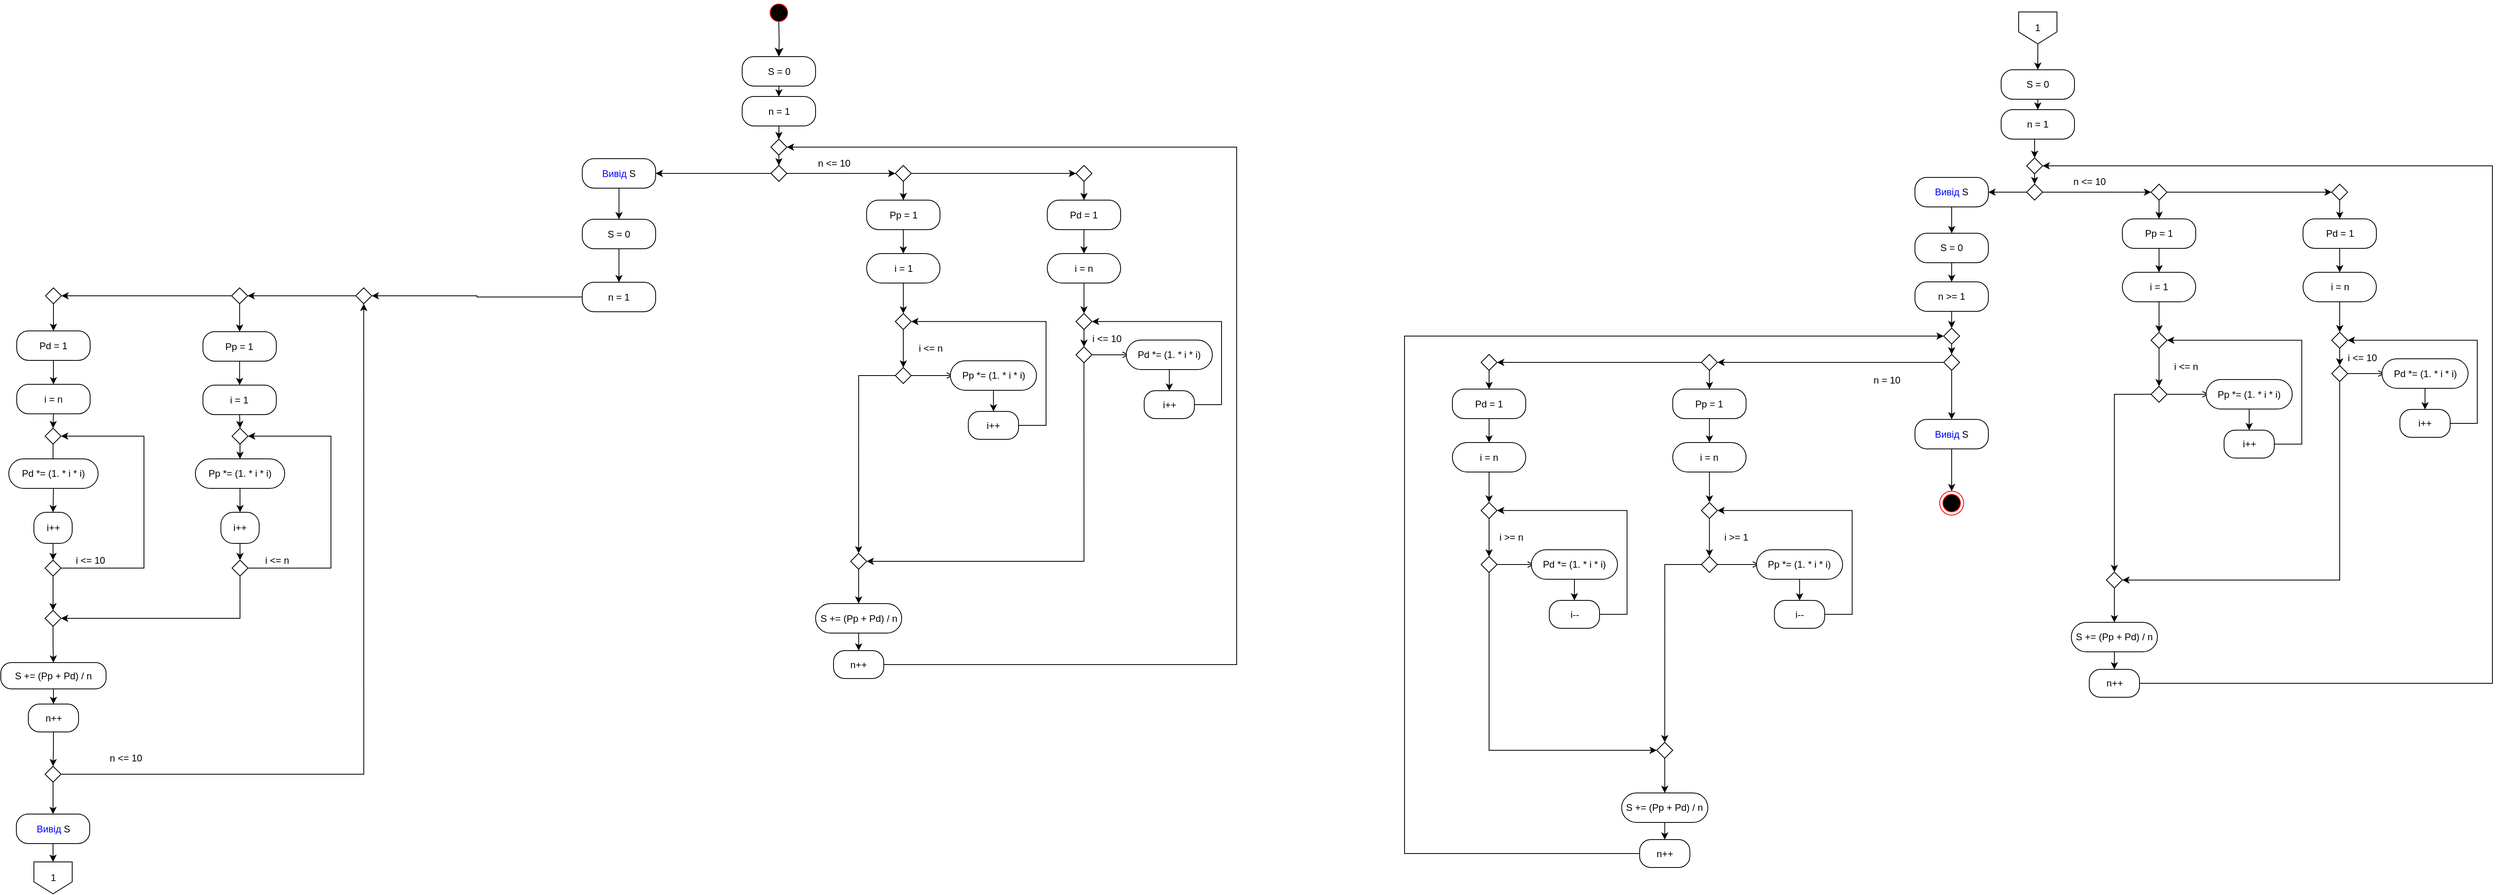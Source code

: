 <mxfile version="13.9.9" type="device"><diagram id="QT_13ToufZSbn_MJFg_A" name="Page-1"><mxGraphModel dx="4295" dy="1518" grid="1" gridSize="10" guides="1" tooltips="1" connect="1" arrows="1" fold="1" page="1" pageScale="1" pageWidth="850" pageHeight="1100" math="0" shadow="0"><root><mxCell id="0"/><mxCell id="1" parent="0"/><mxCell id="bdtcqWt8gKLNNntdb_sO-2" value="" style="edgeStyle=orthogonalEdgeStyle;html=1;verticalAlign=bottom;endArrow=classic;endSize=8;strokeColor=#000000;rounded=0;exitX=0.496;exitY=0.867;exitDx=0;exitDy=0;exitPerimeter=0;entryX=0.5;entryY=0;entryDx=0;entryDy=0;endFill=1;" parent="1" target="bdtcqWt8gKLNNntdb_sO-4" edge="1"><mxGeometry relative="1" as="geometry"><mxPoint x="-704.44" y="70" as="targetPoint"/><mxPoint x="-704.56" y="26.01" as="sourcePoint"/></mxGeometry></mxCell><mxCell id="bdtcqWt8gKLNNntdb_sO-3" style="edgeStyle=orthogonalEdgeStyle;rounded=0;orthogonalLoop=1;jettySize=auto;html=1;entryX=0.5;entryY=0;entryDx=0;entryDy=0;strokeColor=#000000;endArrow=classic;endFill=1;" parent="1" source="bdtcqWt8gKLNNntdb_sO-4" target="bdtcqWt8gKLNNntdb_sO-6" edge="1"><mxGeometry relative="1" as="geometry"/></mxCell><mxCell id="bdtcqWt8gKLNNntdb_sO-4" value="S = 0" style="rounded=1;whiteSpace=wrap;html=1;arcSize=40;strokeColor=#000000;" parent="1" vertex="1"><mxGeometry x="-750.44" y="70" width="92" height="37" as="geometry"/></mxCell><mxCell id="bdtcqWt8gKLNNntdb_sO-5" style="edgeStyle=orthogonalEdgeStyle;rounded=0;orthogonalLoop=1;jettySize=auto;html=1;entryX=0.5;entryY=0;entryDx=0;entryDy=0;endArrow=classic;endFill=1;strokeColor=#000000;" parent="1" source="bdtcqWt8gKLNNntdb_sO-6" target="bdtcqWt8gKLNNntdb_sO-8" edge="1"><mxGeometry relative="1" as="geometry"/></mxCell><mxCell id="bdtcqWt8gKLNNntdb_sO-6" value="n = 1" style="rounded=1;whiteSpace=wrap;html=1;arcSize=40;strokeColor=#000000;" parent="1" vertex="1"><mxGeometry x="-750.44" y="120" width="92" height="37" as="geometry"/></mxCell><mxCell id="bdtcqWt8gKLNNntdb_sO-7" style="edgeStyle=orthogonalEdgeStyle;rounded=0;orthogonalLoop=1;jettySize=auto;html=1;entryX=0.5;entryY=0;entryDx=0;entryDy=0;endArrow=classic;endFill=1;strokeColor=#000000;" parent="1" source="bdtcqWt8gKLNNntdb_sO-8" target="bdtcqWt8gKLNNntdb_sO-11" edge="1"><mxGeometry relative="1" as="geometry"/></mxCell><mxCell id="bdtcqWt8gKLNNntdb_sO-8" value="" style="rhombus;whiteSpace=wrap;html=1;strokeColor=#000000;" parent="1" vertex="1"><mxGeometry x="-714.44" y="173.5" width="20" height="20" as="geometry"/></mxCell><mxCell id="bdtcqWt8gKLNNntdb_sO-9" style="edgeStyle=orthogonalEdgeStyle;rounded=0;orthogonalLoop=1;jettySize=auto;html=1;endArrow=classic;endFill=1;strokeColor=#000000;entryX=0;entryY=0.5;entryDx=0;entryDy=0;" parent="1" source="bdtcqWt8gKLNNntdb_sO-11" target="GRBCvy3Zc7R3gGhYmT0m-9" edge="1"><mxGeometry relative="1" as="geometry"><mxPoint x="-526.44" y="216.5" as="targetPoint"/></mxGeometry></mxCell><mxCell id="bdtcqWt8gKLNNntdb_sO-10" style="edgeStyle=orthogonalEdgeStyle;rounded=0;orthogonalLoop=1;jettySize=auto;html=1;endArrow=classic;endFill=1;strokeColor=#000000;entryX=1;entryY=0.5;entryDx=0;entryDy=0;" parent="1" source="bdtcqWt8gKLNNntdb_sO-11" target="bdtcqWt8gKLNNntdb_sO-32" edge="1"><mxGeometry relative="1" as="geometry"><mxPoint x="-704.44" y="270" as="targetPoint"/></mxGeometry></mxCell><mxCell id="bdtcqWt8gKLNNntdb_sO-11" value="" style="rhombus;whiteSpace=wrap;html=1;strokeColor=#000000;" parent="1" vertex="1"><mxGeometry x="-714.44" y="206.5" width="20" height="20" as="geometry"/></mxCell><mxCell id="bdtcqWt8gKLNNntdb_sO-158" value="" style="edgeStyle=orthogonalEdgeStyle;rounded=0;orthogonalLoop=1;jettySize=auto;html=1;" parent="1" source="bdtcqWt8gKLNNntdb_sO-15" target="bdtcqWt8gKLNNntdb_sO-24" edge="1"><mxGeometry relative="1" as="geometry"/></mxCell><mxCell id="bdtcqWt8gKLNNntdb_sO-15" value="i = 1" style="rounded=1;whiteSpace=wrap;html=1;arcSize=50;strokeColor=#000000;" parent="1" vertex="1"><mxGeometry x="-594.44" y="317" width="92" height="37" as="geometry"/></mxCell><mxCell id="bdtcqWt8gKLNNntdb_sO-17" style="edgeStyle=orthogonalEdgeStyle;rounded=0;orthogonalLoop=1;jettySize=auto;html=1;entryX=0.032;entryY=0.5;entryDx=0;entryDy=0;endArrow=open;endFill=0;strokeColor=#000000;entryPerimeter=0;" parent="1" source="bdtcqWt8gKLNNntdb_sO-19" target="bdtcqWt8gKLNNntdb_sO-21" edge="1"><mxGeometry relative="1" as="geometry"><mxPoint x="-498.94" y="444" as="targetPoint"/></mxGeometry></mxCell><mxCell id="GRBCvy3Zc7R3gGhYmT0m-68" style="edgeStyle=orthogonalEdgeStyle;rounded=0;orthogonalLoop=1;jettySize=auto;html=1;exitX=0;exitY=0.5;exitDx=0;exitDy=0;entryX=0.5;entryY=0;entryDx=0;entryDy=0;" edge="1" parent="1" source="bdtcqWt8gKLNNntdb_sO-19" target="GRBCvy3Zc7R3gGhYmT0m-50"><mxGeometry relative="1" as="geometry"/></mxCell><mxCell id="bdtcqWt8gKLNNntdb_sO-19" value="" style="rhombus;whiteSpace=wrap;html=1;strokeColor=#000000;" parent="1" vertex="1"><mxGeometry x="-558.44" y="460" width="20" height="20" as="geometry"/></mxCell><mxCell id="GRBCvy3Zc7R3gGhYmT0m-20" value="" style="edgeStyle=orthogonalEdgeStyle;rounded=0;orthogonalLoop=1;jettySize=auto;html=1;" edge="1" parent="1" source="bdtcqWt8gKLNNntdb_sO-21" target="bdtcqWt8gKLNNntdb_sO-26"><mxGeometry relative="1" as="geometry"/></mxCell><mxCell id="bdtcqWt8gKLNNntdb_sO-21" value="Pp *= (1. * i * i)" style="rounded=1;whiteSpace=wrap;html=1;arcSize=50;strokeColor=#000000;" parent="1" vertex="1"><mxGeometry x="-489.44" y="451.5" width="108" height="37" as="geometry"/></mxCell><mxCell id="bdtcqWt8gKLNNntdb_sO-23" style="edgeStyle=orthogonalEdgeStyle;rounded=0;orthogonalLoop=1;jettySize=auto;html=1;entryX=0.5;entryY=0;entryDx=0;entryDy=0;endArrow=classic;endFill=1;strokeColor=#000000;" parent="1" source="bdtcqWt8gKLNNntdb_sO-24" target="bdtcqWt8gKLNNntdb_sO-19" edge="1"><mxGeometry relative="1" as="geometry"/></mxCell><mxCell id="bdtcqWt8gKLNNntdb_sO-24" value="" style="rhombus;whiteSpace=wrap;html=1;strokeColor=#000000;" parent="1" vertex="1"><mxGeometry x="-558.44" y="392.25" width="20" height="20" as="geometry"/></mxCell><mxCell id="GRBCvy3Zc7R3gGhYmT0m-17" style="edgeStyle=orthogonalEdgeStyle;rounded=0;orthogonalLoop=1;jettySize=auto;html=1;exitX=1;exitY=0.5;exitDx=0;exitDy=0;entryX=1;entryY=0.5;entryDx=0;entryDy=0;" edge="1" parent="1" source="bdtcqWt8gKLNNntdb_sO-26" target="bdtcqWt8gKLNNntdb_sO-24"><mxGeometry relative="1" as="geometry"><Array as="points"><mxPoint x="-369.44" y="533"/><mxPoint x="-369.44" y="402"/></Array></mxGeometry></mxCell><mxCell id="bdtcqWt8gKLNNntdb_sO-26" value="i++" style="rounded=1;whiteSpace=wrap;html=1;arcSize=40;strokeColor=#000000;" parent="1" vertex="1"><mxGeometry x="-466.94" y="515" width="63" height="35" as="geometry"/></mxCell><mxCell id="bdtcqWt8gKLNNntdb_sO-174" style="edgeStyle=orthogonalEdgeStyle;rounded=0;orthogonalLoop=1;jettySize=auto;html=1;entryX=0.5;entryY=0;entryDx=0;entryDy=0;" parent="1" source="bdtcqWt8gKLNNntdb_sO-32" target="bdtcqWt8gKLNNntdb_sO-168" edge="1"><mxGeometry relative="1" as="geometry"/></mxCell><mxCell id="bdtcqWt8gKLNNntdb_sO-32" value="&lt;font color=&quot;#0000ff&quot;&gt;Вивід&lt;/font&gt;&amp;nbsp;S" style="rounded=1;whiteSpace=wrap;html=1;arcSize=40;strokeColor=#000000;" parent="1" vertex="1"><mxGeometry x="-950.94" y="198" width="92" height="37" as="geometry"/></mxCell><mxCell id="GRBCvy3Zc7R3gGhYmT0m-78" value="" style="edgeStyle=orthogonalEdgeStyle;rounded=0;orthogonalLoop=1;jettySize=auto;html=1;exitX=0;exitY=0.5;exitDx=0;exitDy=0;" edge="1" parent="1" source="bdtcqWt8gKLNNntdb_sO-38" target="GRBCvy3Zc7R3gGhYmT0m-70"><mxGeometry relative="1" as="geometry"><mxPoint x="-1265" y="370" as="sourcePoint"/></mxGeometry></mxCell><mxCell id="bdtcqWt8gKLNNntdb_sO-38" value="" style="rhombus;whiteSpace=wrap;html=1;strokeColor=#000000;" parent="1" vertex="1"><mxGeometry x="-1234.94" y="360" width="20" height="20" as="geometry"/></mxCell><mxCell id="bdtcqWt8gKLNNntdb_sO-39" style="edgeStyle=orthogonalEdgeStyle;rounded=0;orthogonalLoop=1;jettySize=auto;html=1;entryX=0.5;entryY=0;entryDx=0;entryDy=0;endArrow=classic;endFill=1;strokeColor=#000000;" parent="1" source="bdtcqWt8gKLNNntdb_sO-40" target="bdtcqWt8gKLNNntdb_sO-42" edge="1"><mxGeometry relative="1" as="geometry"/></mxCell><mxCell id="bdtcqWt8gKLNNntdb_sO-40" value="Pp = 1" style="rounded=1;whiteSpace=wrap;html=1;arcSize=40;strokeColor=#000000;" parent="1" vertex="1"><mxGeometry x="-1426.56" y="415" width="92" height="37" as="geometry"/></mxCell><mxCell id="GRBCvy3Zc7R3gGhYmT0m-74" style="edgeStyle=orthogonalEdgeStyle;rounded=0;orthogonalLoop=1;jettySize=auto;html=1;exitX=0.5;exitY=1;exitDx=0;exitDy=0;entryX=0.5;entryY=0;entryDx=0;entryDy=0;" edge="1" parent="1" source="bdtcqWt8gKLNNntdb_sO-42" target="bdtcqWt8gKLNNntdb_sO-44"><mxGeometry relative="1" as="geometry"/></mxCell><mxCell id="bdtcqWt8gKLNNntdb_sO-42" value="i = 1" style="rounded=1;whiteSpace=wrap;html=1;arcSize=40;strokeColor=#000000;" parent="1" vertex="1"><mxGeometry x="-1426.56" y="482" width="92" height="37" as="geometry"/></mxCell><mxCell id="bdtcqWt8gKLNNntdb_sO-43" style="edgeStyle=orthogonalEdgeStyle;rounded=0;orthogonalLoop=1;jettySize=auto;html=1;entryX=0.5;entryY=0;entryDx=0;entryDy=0;endArrow=classic;endFill=1;strokeColor=#000000;" parent="1" source="bdtcqWt8gKLNNntdb_sO-44" target="bdtcqWt8gKLNNntdb_sO-46" edge="1"><mxGeometry relative="1" as="geometry"/></mxCell><mxCell id="bdtcqWt8gKLNNntdb_sO-44" value="" style="rhombus;whiteSpace=wrap;html=1;strokeColor=#000000;" parent="1" vertex="1"><mxGeometry x="-1390.06" y="536" width="20" height="20" as="geometry"/></mxCell><mxCell id="bdtcqWt8gKLNNntdb_sO-45" style="edgeStyle=orthogonalEdgeStyle;rounded=0;orthogonalLoop=1;jettySize=auto;html=1;entryX=0.5;entryY=0;entryDx=0;entryDy=0;endArrow=classic;endFill=1;strokeColor=#000000;" parent="1" source="bdtcqWt8gKLNNntdb_sO-46" target="bdtcqWt8gKLNNntdb_sO-48" edge="1"><mxGeometry relative="1" as="geometry"/></mxCell><mxCell id="bdtcqWt8gKLNNntdb_sO-46" value="Pp *= (1. * i * i)" style="rounded=1;whiteSpace=wrap;html=1;arcSize=50;strokeColor=#000000;" parent="1" vertex="1"><mxGeometry x="-1436.06" y="574.5" width="112" height="37" as="geometry"/></mxCell><mxCell id="bdtcqWt8gKLNNntdb_sO-47" style="edgeStyle=orthogonalEdgeStyle;rounded=0;orthogonalLoop=1;jettySize=auto;html=1;entryX=0.5;entryY=0;entryDx=0;entryDy=0;endArrow=classic;endFill=1;strokeColor=#000000;" parent="1" source="bdtcqWt8gKLNNntdb_sO-48" target="bdtcqWt8gKLNNntdb_sO-51" edge="1"><mxGeometry relative="1" as="geometry"/></mxCell><mxCell id="bdtcqWt8gKLNNntdb_sO-48" value="i++" style="rounded=1;whiteSpace=wrap;html=1;arcSize=40;strokeColor=#000000;" parent="1" vertex="1"><mxGeometry x="-1404.06" y="641.5" width="48" height="39" as="geometry"/></mxCell><mxCell id="bdtcqWt8gKLNNntdb_sO-49" style="edgeStyle=orthogonalEdgeStyle;rounded=0;orthogonalLoop=1;jettySize=auto;html=1;entryX=1;entryY=0.5;entryDx=0;entryDy=0;endArrow=classic;endFill=1;strokeColor=#000000;" parent="1" source="bdtcqWt8gKLNNntdb_sO-51" target="bdtcqWt8gKLNNntdb_sO-44" edge="1"><mxGeometry relative="1" as="geometry"><Array as="points"><mxPoint x="-1266.06" y="711.5"/><mxPoint x="-1266.06" y="545.5"/></Array></mxGeometry></mxCell><mxCell id="GRBCvy3Zc7R3gGhYmT0m-97" style="edgeStyle=orthogonalEdgeStyle;rounded=0;orthogonalLoop=1;jettySize=auto;html=1;exitX=0.5;exitY=1;exitDx=0;exitDy=0;entryX=1;entryY=0.5;entryDx=0;entryDy=0;" edge="1" parent="1" source="bdtcqWt8gKLNNntdb_sO-51" target="GRBCvy3Zc7R3gGhYmT0m-88"><mxGeometry relative="1" as="geometry"/></mxCell><mxCell id="bdtcqWt8gKLNNntdb_sO-51" value="" style="rhombus;whiteSpace=wrap;html=1;strokeColor=#000000;" parent="1" vertex="1"><mxGeometry x="-1390.06" y="701.5" width="20" height="20" as="geometry"/></mxCell><mxCell id="bdtcqWt8gKLNNntdb_sO-52" value="i &lt;= n" style="text;html=1;align=center;verticalAlign=middle;resizable=0;points=[];autosize=1;strokeColor=none;fillColor=none;" parent="1" vertex="1"><mxGeometry x="-1359.06" y="691.5" width="50" height="20" as="geometry"/></mxCell><mxCell id="GRBCvy3Zc7R3gGhYmT0m-94" style="edgeStyle=orthogonalEdgeStyle;rounded=0;orthogonalLoop=1;jettySize=auto;html=1;exitX=0.5;exitY=1;exitDx=0;exitDy=0;entryX=0.5;entryY=0;entryDx=0;entryDy=0;" edge="1" parent="1" source="bdtcqWt8gKLNNntdb_sO-54" target="bdtcqWt8gKLNNntdb_sO-56"><mxGeometry relative="1" as="geometry"/></mxCell><mxCell id="bdtcqWt8gKLNNntdb_sO-54" value="S += (Pp + Pd) / n" style="rounded=1;whiteSpace=wrap;html=1;arcSize=40;strokeColor=#000000;" parent="1" vertex="1"><mxGeometry x="-1680" y="830" width="132" height="33" as="geometry"/></mxCell><mxCell id="GRBCvy3Zc7R3gGhYmT0m-93" style="edgeStyle=orthogonalEdgeStyle;rounded=0;orthogonalLoop=1;jettySize=auto;html=1;exitX=1;exitY=0.5;exitDx=0;exitDy=0;entryX=0.5;entryY=1;entryDx=0;entryDy=0;" edge="1" parent="1" source="bdtcqWt8gKLNNntdb_sO-59" target="bdtcqWt8gKLNNntdb_sO-38"><mxGeometry relative="1" as="geometry"><Array as="points"><mxPoint x="-1225" y="970"/></Array></mxGeometry></mxCell><mxCell id="GRBCvy3Zc7R3gGhYmT0m-102" style="edgeStyle=orthogonalEdgeStyle;rounded=0;orthogonalLoop=1;jettySize=auto;html=1;exitX=0.5;exitY=1;exitDx=0;exitDy=0;entryX=0.5;entryY=0;entryDx=0;entryDy=0;" edge="1" parent="1" source="bdtcqWt8gKLNNntdb_sO-56" target="bdtcqWt8gKLNNntdb_sO-59"><mxGeometry relative="1" as="geometry"/></mxCell><mxCell id="bdtcqWt8gKLNNntdb_sO-56" value="n++" style="rounded=1;whiteSpace=wrap;html=1;arcSize=40;strokeColor=#000000;" parent="1" vertex="1"><mxGeometry x="-1645.5" y="882" width="63" height="35" as="geometry"/></mxCell><mxCell id="bdtcqWt8gKLNNntdb_sO-58" style="edgeStyle=orthogonalEdgeStyle;rounded=0;orthogonalLoop=1;jettySize=auto;html=1;entryX=0.5;entryY=0;entryDx=0;entryDy=0;endArrow=classic;endFill=1;strokeColor=#000000;" parent="1" source="bdtcqWt8gKLNNntdb_sO-59" target="bdtcqWt8gKLNNntdb_sO-62" edge="1"><mxGeometry relative="1" as="geometry"/></mxCell><mxCell id="bdtcqWt8gKLNNntdb_sO-59" value="" style="rhombus;whiteSpace=wrap;html=1;strokeColor=#000000;" parent="1" vertex="1"><mxGeometry x="-1624.5" y="960" width="20" height="20" as="geometry"/></mxCell><mxCell id="bdtcqWt8gKLNNntdb_sO-61" style="edgeStyle=orthogonalEdgeStyle;rounded=0;orthogonalLoop=1;jettySize=auto;html=1;entryX=0.5;entryY=0;entryDx=0;entryDy=0;endArrow=classic;endFill=1;strokeColor=#000000;" parent="1" source="bdtcqWt8gKLNNntdb_sO-62" target="bdtcqWt8gKLNNntdb_sO-63" edge="1"><mxGeometry relative="1" as="geometry"/></mxCell><mxCell id="bdtcqWt8gKLNNntdb_sO-62" value="&lt;font color=&quot;#0000ff&quot;&gt;Вивід&lt;/font&gt;&amp;nbsp;S" style="rounded=1;whiteSpace=wrap;html=1;arcSize=40;strokeColor=#000000;" parent="1" vertex="1"><mxGeometry x="-1660.5" y="1020" width="92" height="37" as="geometry"/></mxCell><mxCell id="bdtcqWt8gKLNNntdb_sO-63" value="1" style="shape=offPageConnector;whiteSpace=wrap;html=1;strokeColor=#000000;" parent="1" vertex="1"><mxGeometry x="-1638.5" y="1080" width="48" height="40" as="geometry"/></mxCell><mxCell id="GRBCvy3Zc7R3gGhYmT0m-151" style="edgeStyle=orthogonalEdgeStyle;rounded=0;orthogonalLoop=1;jettySize=auto;html=1;exitX=0.5;exitY=1;exitDx=0;exitDy=0;entryX=0.5;entryY=0;entryDx=0;entryDy=0;" edge="1" parent="1" source="bdtcqWt8gKLNNntdb_sO-66" target="GRBCvy3Zc7R3gGhYmT0m-148"><mxGeometry relative="1" as="geometry"/></mxCell><mxCell id="bdtcqWt8gKLNNntdb_sO-66" value="1" style="shape=offPageConnector;whiteSpace=wrap;html=1;strokeColor=#000000;" parent="1" vertex="1"><mxGeometry x="850" y="14" width="48" height="40" as="geometry"/></mxCell><mxCell id="bdtcqWt8gKLNNntdb_sO-167" style="edgeStyle=orthogonalEdgeStyle;rounded=0;orthogonalLoop=1;jettySize=auto;html=1;entryX=0.5;entryY=0;entryDx=0;entryDy=0;strokeColor=#000000;endArrow=classic;endFill=1;" parent="1" source="bdtcqWt8gKLNNntdb_sO-168" target="bdtcqWt8gKLNNntdb_sO-169" edge="1"><mxGeometry relative="1" as="geometry"/></mxCell><mxCell id="bdtcqWt8gKLNNntdb_sO-168" value="S = 0" style="rounded=1;whiteSpace=wrap;html=1;arcSize=40;strokeColor=#000000;" parent="1" vertex="1"><mxGeometry x="-950.94" y="274" width="92" height="37" as="geometry"/></mxCell><mxCell id="GRBCvy3Zc7R3gGhYmT0m-99" style="edgeStyle=orthogonalEdgeStyle;rounded=0;orthogonalLoop=1;jettySize=auto;html=1;exitX=0;exitY=0.5;exitDx=0;exitDy=0;entryX=1;entryY=0.5;entryDx=0;entryDy=0;" edge="1" parent="1" source="bdtcqWt8gKLNNntdb_sO-169" target="bdtcqWt8gKLNNntdb_sO-38"><mxGeometry relative="1" as="geometry"/></mxCell><mxCell id="bdtcqWt8gKLNNntdb_sO-169" value="n = 1" style="rounded=1;whiteSpace=wrap;html=1;arcSize=40;strokeColor=#000000;" parent="1" vertex="1"><mxGeometry x="-950.94" y="353" width="92" height="37" as="geometry"/></mxCell><mxCell id="bdtcqWt8gKLNNntdb_sO-175" style="edgeStyle=orthogonalEdgeStyle;rounded=0;orthogonalLoop=1;jettySize=auto;html=1;entryX=0.5;entryY=0;entryDx=0;entryDy=0;endArrow=classic;endFill=1;strokeColor=#000000;" parent="1" source="bdtcqWt8gKLNNntdb_sO-176" target="bdtcqWt8gKLNNntdb_sO-183" edge="1"><mxGeometry relative="1" as="geometry"><mxPoint x="-1614.5" y="574.5" as="targetPoint"/></mxGeometry></mxCell><mxCell id="bdtcqWt8gKLNNntdb_sO-176" value="" style="rhombus;whiteSpace=wrap;html=1;strokeColor=#000000;" parent="1" vertex="1"><mxGeometry x="-1624.5" y="536" width="20" height="20" as="geometry"/></mxCell><mxCell id="bdtcqWt8gKLNNntdb_sO-177" style="edgeStyle=orthogonalEdgeStyle;rounded=0;orthogonalLoop=1;jettySize=auto;html=1;entryX=0.5;entryY=0;entryDx=0;entryDy=0;endArrow=classic;endFill=1;strokeColor=#000000;exitX=0.5;exitY=1;exitDx=0;exitDy=0;" parent="1" source="bdtcqWt8gKLNNntdb_sO-183" target="bdtcqWt8gKLNNntdb_sO-179" edge="1"><mxGeometry relative="1" as="geometry"><mxPoint x="-1614.5" y="611.5" as="sourcePoint"/></mxGeometry></mxCell><mxCell id="bdtcqWt8gKLNNntdb_sO-178" style="edgeStyle=orthogonalEdgeStyle;rounded=0;orthogonalLoop=1;jettySize=auto;html=1;entryX=0.5;entryY=0;entryDx=0;entryDy=0;endArrow=classic;endFill=1;strokeColor=#000000;" parent="1" source="bdtcqWt8gKLNNntdb_sO-179" target="bdtcqWt8gKLNNntdb_sO-181" edge="1"><mxGeometry relative="1" as="geometry"/></mxCell><mxCell id="bdtcqWt8gKLNNntdb_sO-179" value="i++" style="rounded=1;whiteSpace=wrap;html=1;arcSize=40;strokeColor=#000000;" parent="1" vertex="1"><mxGeometry x="-1638.5" y="641.5" width="48" height="39" as="geometry"/></mxCell><mxCell id="bdtcqWt8gKLNNntdb_sO-180" style="edgeStyle=orthogonalEdgeStyle;rounded=0;orthogonalLoop=1;jettySize=auto;html=1;entryX=1;entryY=0.5;entryDx=0;entryDy=0;endArrow=classic;endFill=1;strokeColor=#000000;" parent="1" source="bdtcqWt8gKLNNntdb_sO-181" target="bdtcqWt8gKLNNntdb_sO-176" edge="1"><mxGeometry relative="1" as="geometry"><Array as="points"><mxPoint x="-1500.5" y="711.5"/><mxPoint x="-1500.5" y="545.5"/></Array></mxGeometry></mxCell><mxCell id="GRBCvy3Zc7R3gGhYmT0m-96" style="edgeStyle=orthogonalEdgeStyle;rounded=0;orthogonalLoop=1;jettySize=auto;html=1;exitX=0.5;exitY=1;exitDx=0;exitDy=0;entryX=0.5;entryY=0;entryDx=0;entryDy=0;" edge="1" parent="1" source="bdtcqWt8gKLNNntdb_sO-181" target="GRBCvy3Zc7R3gGhYmT0m-88"><mxGeometry relative="1" as="geometry"/></mxCell><mxCell id="bdtcqWt8gKLNNntdb_sO-181" value="" style="rhombus;whiteSpace=wrap;html=1;strokeColor=#000000;" parent="1" vertex="1"><mxGeometry x="-1624.5" y="701.5" width="20" height="20" as="geometry"/></mxCell><mxCell id="bdtcqWt8gKLNNntdb_sO-182" value="i &lt;= 10" style="text;html=1;align=center;verticalAlign=middle;resizable=0;points=[];autosize=1;strokeColor=none;fillColor=none;" parent="1" vertex="1"><mxGeometry x="-1593.5" y="691.5" width="50" height="20" as="geometry"/></mxCell><mxCell id="bdtcqWt8gKLNNntdb_sO-183" value="Pd *= (1. * i * i)" style="rounded=1;whiteSpace=wrap;html=1;arcSize=50;strokeColor=#000000;" parent="1" vertex="1"><mxGeometry x="-1670" y="574.5" width="112" height="37" as="geometry"/></mxCell><mxCell id="bdtcqWt8gKLNNntdb_sO-188" style="edgeStyle=orthogonalEdgeStyle;rounded=0;orthogonalLoop=1;jettySize=auto;html=1;exitX=0.5;exitY=1;exitDx=0;exitDy=0;entryX=0.5;entryY=0;entryDx=0;entryDy=0;" parent="1" source="bdtcqWt8gKLNNntdb_sO-192" target="bdtcqWt8gKLNNntdb_sO-176" edge="1"><mxGeometry relative="1" as="geometry"><mxPoint x="-1614.5" y="564" as="sourcePoint"/></mxGeometry></mxCell><mxCell id="bdtcqWt8gKLNNntdb_sO-190" style="edgeStyle=orthogonalEdgeStyle;rounded=0;orthogonalLoop=1;jettySize=auto;html=1;entryX=0.5;entryY=0;entryDx=0;entryDy=0;endArrow=classic;endFill=1;strokeColor=#000000;" parent="1" source="bdtcqWt8gKLNNntdb_sO-191" target="bdtcqWt8gKLNNntdb_sO-192" edge="1"><mxGeometry relative="1" as="geometry"/></mxCell><mxCell id="bdtcqWt8gKLNNntdb_sO-191" value="Pd = 1" style="rounded=1;whiteSpace=wrap;html=1;arcSize=40;strokeColor=#000000;" parent="1" vertex="1"><mxGeometry x="-1660" y="414" width="92" height="37" as="geometry"/></mxCell><mxCell id="bdtcqWt8gKLNNntdb_sO-192" value="i = n" style="rounded=1;whiteSpace=wrap;html=1;arcSize=40;strokeColor=#000000;" parent="1" vertex="1"><mxGeometry x="-1660" y="481" width="92" height="37" as="geometry"/></mxCell><mxCell id="GRBCvy3Zc7R3gGhYmT0m-6" value="i &amp;lt;= n" style="text;html=1;strokeColor=none;fillColor=none;align=center;verticalAlign=middle;whiteSpace=wrap;rounded=0;" vertex="1" parent="1"><mxGeometry x="-539.44" y="425.5" width="50" height="20" as="geometry"/></mxCell><mxCell id="GRBCvy3Zc7R3gGhYmT0m-7" value="n &amp;lt;= 10" style="text;html=1;strokeColor=none;fillColor=none;align=center;verticalAlign=middle;whiteSpace=wrap;rounded=0;" vertex="1" parent="1"><mxGeometry x="-660.44" y="193.5" width="50" height="20" as="geometry"/></mxCell><mxCell id="GRBCvy3Zc7R3gGhYmT0m-25" value="" style="edgeStyle=orthogonalEdgeStyle;rounded=0;orthogonalLoop=1;jettySize=auto;html=1;" edge="1" parent="1" source="GRBCvy3Zc7R3gGhYmT0m-9" target="GRBCvy3Zc7R3gGhYmT0m-21"><mxGeometry relative="1" as="geometry"/></mxCell><mxCell id="GRBCvy3Zc7R3gGhYmT0m-61" value="" style="edgeStyle=orthogonalEdgeStyle;rounded=0;orthogonalLoop=1;jettySize=auto;html=1;entryX=0;entryY=0.5;entryDx=0;entryDy=0;" edge="1" parent="1" source="GRBCvy3Zc7R3gGhYmT0m-9" target="GRBCvy3Zc7R3gGhYmT0m-44"><mxGeometry relative="1" as="geometry"><mxPoint x="-436.94" y="216.5" as="targetPoint"/></mxGeometry></mxCell><mxCell id="GRBCvy3Zc7R3gGhYmT0m-9" value="" style="rhombus;whiteSpace=wrap;html=1;strokeColor=#000000;" vertex="1" parent="1"><mxGeometry x="-558.44" y="206.5" width="20" height="20" as="geometry"/></mxCell><mxCell id="GRBCvy3Zc7R3gGhYmT0m-24" style="edgeStyle=orthogonalEdgeStyle;rounded=0;orthogonalLoop=1;jettySize=auto;html=1;exitX=0.5;exitY=1;exitDx=0;exitDy=0;entryX=0.5;entryY=0;entryDx=0;entryDy=0;" edge="1" parent="1" source="GRBCvy3Zc7R3gGhYmT0m-21" target="bdtcqWt8gKLNNntdb_sO-15"><mxGeometry relative="1" as="geometry"/></mxCell><mxCell id="GRBCvy3Zc7R3gGhYmT0m-21" value="Pp = 1" style="rounded=1;whiteSpace=wrap;html=1;arcSize=40;strokeColor=#000000;" vertex="1" parent="1"><mxGeometry x="-594.44" y="250" width="92" height="37" as="geometry"/></mxCell><mxCell id="GRBCvy3Zc7R3gGhYmT0m-27" value="" style="edgeStyle=orthogonalEdgeStyle;rounded=0;orthogonalLoop=1;jettySize=auto;html=1;" edge="1" source="GRBCvy3Zc7R3gGhYmT0m-28" target="GRBCvy3Zc7R3gGhYmT0m-34" parent="1"><mxGeometry relative="1" as="geometry"/></mxCell><mxCell id="GRBCvy3Zc7R3gGhYmT0m-28" value="i = n" style="rounded=1;whiteSpace=wrap;html=1;arcSize=50;strokeColor=#000000;" vertex="1" parent="1"><mxGeometry x="-367.94" y="317" width="92" height="37" as="geometry"/></mxCell><mxCell id="GRBCvy3Zc7R3gGhYmT0m-29" style="edgeStyle=orthogonalEdgeStyle;rounded=0;orthogonalLoop=1;jettySize=auto;html=1;entryX=0.032;entryY=0.5;entryDx=0;entryDy=0;endArrow=open;endFill=0;strokeColor=#000000;entryPerimeter=0;" edge="1" source="GRBCvy3Zc7R3gGhYmT0m-30" target="GRBCvy3Zc7R3gGhYmT0m-32" parent="1"><mxGeometry relative="1" as="geometry"><mxPoint x="-265.44" y="441.25" as="targetPoint"/></mxGeometry></mxCell><mxCell id="GRBCvy3Zc7R3gGhYmT0m-67" style="edgeStyle=orthogonalEdgeStyle;rounded=0;orthogonalLoop=1;jettySize=auto;html=1;exitX=0.5;exitY=1;exitDx=0;exitDy=0;entryX=1;entryY=0.5;entryDx=0;entryDy=0;" edge="1" parent="1" source="GRBCvy3Zc7R3gGhYmT0m-30" target="GRBCvy3Zc7R3gGhYmT0m-50"><mxGeometry relative="1" as="geometry"/></mxCell><mxCell id="GRBCvy3Zc7R3gGhYmT0m-30" value="" style="rhombus;whiteSpace=wrap;html=1;strokeColor=#000000;" vertex="1" parent="1"><mxGeometry x="-331.94" y="434" width="20" height="20" as="geometry"/></mxCell><mxCell id="GRBCvy3Zc7R3gGhYmT0m-31" value="" style="edgeStyle=orthogonalEdgeStyle;rounded=0;orthogonalLoop=1;jettySize=auto;html=1;" edge="1" source="GRBCvy3Zc7R3gGhYmT0m-32" target="GRBCvy3Zc7R3gGhYmT0m-35" parent="1"><mxGeometry relative="1" as="geometry"/></mxCell><mxCell id="GRBCvy3Zc7R3gGhYmT0m-32" value="Pd *= (1. * i * i)" style="rounded=1;whiteSpace=wrap;html=1;arcSize=50;strokeColor=#000000;" vertex="1" parent="1"><mxGeometry x="-268.94" y="425.5" width="108" height="37" as="geometry"/></mxCell><mxCell id="GRBCvy3Zc7R3gGhYmT0m-33" style="edgeStyle=orthogonalEdgeStyle;rounded=0;orthogonalLoop=1;jettySize=auto;html=1;entryX=0.5;entryY=0;entryDx=0;entryDy=0;endArrow=classic;endFill=1;strokeColor=#000000;" edge="1" source="GRBCvy3Zc7R3gGhYmT0m-34" target="GRBCvy3Zc7R3gGhYmT0m-30" parent="1"><mxGeometry relative="1" as="geometry"/></mxCell><mxCell id="GRBCvy3Zc7R3gGhYmT0m-34" value="" style="rhombus;whiteSpace=wrap;html=1;strokeColor=#000000;" vertex="1" parent="1"><mxGeometry x="-331.94" y="392.25" width="20" height="20" as="geometry"/></mxCell><mxCell id="GRBCvy3Zc7R3gGhYmT0m-65" style="edgeStyle=orthogonalEdgeStyle;rounded=0;orthogonalLoop=1;jettySize=auto;html=1;exitX=1;exitY=0.5;exitDx=0;exitDy=0;entryX=1;entryY=0.5;entryDx=0;entryDy=0;" edge="1" parent="1" source="GRBCvy3Zc7R3gGhYmT0m-35" target="GRBCvy3Zc7R3gGhYmT0m-34"><mxGeometry relative="1" as="geometry"><Array as="points"><mxPoint x="-149.44" y="507"/><mxPoint x="-149.44" y="402"/></Array></mxGeometry></mxCell><mxCell id="GRBCvy3Zc7R3gGhYmT0m-35" value="i++" style="rounded=1;whiteSpace=wrap;html=1;arcSize=40;strokeColor=#000000;" vertex="1" parent="1"><mxGeometry x="-246.44" y="489" width="63" height="35" as="geometry"/></mxCell><mxCell id="GRBCvy3Zc7R3gGhYmT0m-36" value="i &amp;lt;= 10" style="text;html=1;strokeColor=none;fillColor=none;align=center;verticalAlign=middle;whiteSpace=wrap;rounded=0;" vertex="1" parent="1"><mxGeometry x="-318.44" y="414" width="50" height="20" as="geometry"/></mxCell><mxCell id="GRBCvy3Zc7R3gGhYmT0m-37" style="edgeStyle=orthogonalEdgeStyle;rounded=0;orthogonalLoop=1;jettySize=auto;html=1;exitX=0.5;exitY=1;exitDx=0;exitDy=0;entryX=0.5;entryY=0;entryDx=0;entryDy=0;" edge="1" source="GRBCvy3Zc7R3gGhYmT0m-38" target="GRBCvy3Zc7R3gGhYmT0m-28" parent="1"><mxGeometry relative="1" as="geometry"/></mxCell><mxCell id="GRBCvy3Zc7R3gGhYmT0m-38" value="Pd = 1" style="rounded=1;whiteSpace=wrap;html=1;arcSize=40;strokeColor=#000000;" vertex="1" parent="1"><mxGeometry x="-367.94" y="250" width="92" height="37" as="geometry"/></mxCell><mxCell id="GRBCvy3Zc7R3gGhYmT0m-47" value="" style="edgeStyle=orthogonalEdgeStyle;rounded=0;orthogonalLoop=1;jettySize=auto;html=1;" edge="1" parent="1" source="GRBCvy3Zc7R3gGhYmT0m-44" target="GRBCvy3Zc7R3gGhYmT0m-38"><mxGeometry relative="1" as="geometry"/></mxCell><mxCell id="GRBCvy3Zc7R3gGhYmT0m-44" value="" style="rhombus;whiteSpace=wrap;html=1;strokeColor=#000000;" vertex="1" parent="1"><mxGeometry x="-331.94" y="206.5" width="20" height="20" as="geometry"/></mxCell><mxCell id="GRBCvy3Zc7R3gGhYmT0m-57" value="" style="edgeStyle=orthogonalEdgeStyle;rounded=0;orthogonalLoop=1;jettySize=auto;html=1;" edge="1" parent="1" source="GRBCvy3Zc7R3gGhYmT0m-49" target="GRBCvy3Zc7R3gGhYmT0m-56"><mxGeometry relative="1" as="geometry"/></mxCell><mxCell id="GRBCvy3Zc7R3gGhYmT0m-49" value="S += (Pp + Pd) / n" style="rounded=1;whiteSpace=wrap;html=1;arcSize=50;strokeColor=#000000;" vertex="1" parent="1"><mxGeometry x="-658.44" y="756" width="108" height="37" as="geometry"/></mxCell><mxCell id="GRBCvy3Zc7R3gGhYmT0m-53" value="" style="edgeStyle=orthogonalEdgeStyle;rounded=0;orthogonalLoop=1;jettySize=auto;html=1;" edge="1" parent="1" source="GRBCvy3Zc7R3gGhYmT0m-50" target="GRBCvy3Zc7R3gGhYmT0m-49"><mxGeometry relative="1" as="geometry"/></mxCell><mxCell id="GRBCvy3Zc7R3gGhYmT0m-50" value="" style="rhombus;whiteSpace=wrap;html=1;strokeColor=#000000;" vertex="1" parent="1"><mxGeometry x="-614.44" y="693" width="20" height="20" as="geometry"/></mxCell><mxCell id="GRBCvy3Zc7R3gGhYmT0m-64" style="edgeStyle=orthogonalEdgeStyle;rounded=0;orthogonalLoop=1;jettySize=auto;html=1;exitX=1;exitY=0.5;exitDx=0;exitDy=0;entryX=1;entryY=0.5;entryDx=0;entryDy=0;" edge="1" parent="1" source="GRBCvy3Zc7R3gGhYmT0m-56" target="bdtcqWt8gKLNNntdb_sO-8"><mxGeometry relative="1" as="geometry"><Array as="points"><mxPoint x="-130.44" y="833"/><mxPoint x="-130.44" y="184"/></Array></mxGeometry></mxCell><mxCell id="GRBCvy3Zc7R3gGhYmT0m-56" value="n++" style="rounded=1;whiteSpace=wrap;html=1;arcSize=40;strokeColor=#000000;" vertex="1" parent="1"><mxGeometry x="-635.94" y="815" width="63" height="35" as="geometry"/></mxCell><mxCell id="GRBCvy3Zc7R3gGhYmT0m-69" value="n &amp;lt;= 10" style="text;html=1;strokeColor=none;fillColor=none;align=center;verticalAlign=middle;whiteSpace=wrap;rounded=0;" vertex="1" parent="1"><mxGeometry x="-1548" y="940" width="50" height="20" as="geometry"/></mxCell><mxCell id="GRBCvy3Zc7R3gGhYmT0m-73" style="edgeStyle=orthogonalEdgeStyle;rounded=0;orthogonalLoop=1;jettySize=auto;html=1;exitX=0.5;exitY=1;exitDx=0;exitDy=0;entryX=0.5;entryY=0;entryDx=0;entryDy=0;" edge="1" parent="1" source="GRBCvy3Zc7R3gGhYmT0m-70" target="bdtcqWt8gKLNNntdb_sO-40"><mxGeometry relative="1" as="geometry"/></mxCell><mxCell id="GRBCvy3Zc7R3gGhYmT0m-83" style="edgeStyle=orthogonalEdgeStyle;rounded=0;orthogonalLoop=1;jettySize=auto;html=1;exitX=0;exitY=0.5;exitDx=0;exitDy=0;entryX=1;entryY=0.5;entryDx=0;entryDy=0;" edge="1" parent="1" source="GRBCvy3Zc7R3gGhYmT0m-70" target="GRBCvy3Zc7R3gGhYmT0m-84"><mxGeometry relative="1" as="geometry"><mxPoint x="-1600.5" y="370.118" as="targetPoint"/></mxGeometry></mxCell><mxCell id="GRBCvy3Zc7R3gGhYmT0m-70" value="" style="rhombus;whiteSpace=wrap;html=1;strokeColor=#000000;" vertex="1" parent="1"><mxGeometry x="-1390.56" y="360" width="20" height="20" as="geometry"/></mxCell><mxCell id="GRBCvy3Zc7R3gGhYmT0m-86" style="edgeStyle=orthogonalEdgeStyle;rounded=0;orthogonalLoop=1;jettySize=auto;html=1;exitX=0.5;exitY=1;exitDx=0;exitDy=0;entryX=0.5;entryY=0;entryDx=0;entryDy=0;" edge="1" parent="1" source="GRBCvy3Zc7R3gGhYmT0m-84" target="bdtcqWt8gKLNNntdb_sO-191"><mxGeometry relative="1" as="geometry"/></mxCell><mxCell id="GRBCvy3Zc7R3gGhYmT0m-84" value="" style="rhombus;whiteSpace=wrap;html=1;strokeColor=#000000;" vertex="1" parent="1"><mxGeometry x="-1624" y="360" width="20" height="20" as="geometry"/></mxCell><mxCell id="GRBCvy3Zc7R3gGhYmT0m-92" style="edgeStyle=orthogonalEdgeStyle;rounded=0;orthogonalLoop=1;jettySize=auto;html=1;exitX=0.5;exitY=1;exitDx=0;exitDy=0;entryX=0.5;entryY=0;entryDx=0;entryDy=0;" edge="1" parent="1" source="GRBCvy3Zc7R3gGhYmT0m-88" target="bdtcqWt8gKLNNntdb_sO-54"><mxGeometry relative="1" as="geometry"/></mxCell><mxCell id="GRBCvy3Zc7R3gGhYmT0m-88" value="" style="rhombus;whiteSpace=wrap;html=1;strokeColor=#000000;" vertex="1" parent="1"><mxGeometry x="-1624.5" y="764.5" width="20" height="20" as="geometry"/></mxCell><mxCell id="GRBCvy3Zc7R3gGhYmT0m-103" style="edgeStyle=orthogonalEdgeStyle;rounded=0;orthogonalLoop=1;jettySize=auto;html=1;entryX=0.5;entryY=0;entryDx=0;entryDy=0;endArrow=classic;endFill=1;strokeColor=#000000;" edge="1" parent="1" source="GRBCvy3Zc7R3gGhYmT0m-104" target="GRBCvy3Zc7R3gGhYmT0m-106"><mxGeometry relative="1" as="geometry"/></mxCell><mxCell id="GRBCvy3Zc7R3gGhYmT0m-104" value="" style="rhombus;whiteSpace=wrap;html=1;strokeColor=#000000;" vertex="1" parent="1"><mxGeometry x="860" y="197" width="20" height="20" as="geometry"/></mxCell><mxCell id="GRBCvy3Zc7R3gGhYmT0m-105" style="edgeStyle=orthogonalEdgeStyle;rounded=0;orthogonalLoop=1;jettySize=auto;html=1;endArrow=classic;endFill=1;strokeColor=#000000;entryX=0;entryY=0.5;entryDx=0;entryDy=0;" edge="1" parent="1" source="GRBCvy3Zc7R3gGhYmT0m-106" target="GRBCvy3Zc7R3gGhYmT0m-122"><mxGeometry relative="1" as="geometry"><mxPoint x="1048" y="240" as="targetPoint"/></mxGeometry></mxCell><mxCell id="GRBCvy3Zc7R3gGhYmT0m-155" value="" style="edgeStyle=orthogonalEdgeStyle;rounded=0;orthogonalLoop=1;jettySize=auto;html=1;" edge="1" parent="1" source="GRBCvy3Zc7R3gGhYmT0m-106" target="GRBCvy3Zc7R3gGhYmT0m-154"><mxGeometry relative="1" as="geometry"/></mxCell><mxCell id="GRBCvy3Zc7R3gGhYmT0m-106" value="" style="rhombus;whiteSpace=wrap;html=1;strokeColor=#000000;" vertex="1" parent="1"><mxGeometry x="860" y="230" width="20" height="20" as="geometry"/></mxCell><mxCell id="GRBCvy3Zc7R3gGhYmT0m-107" value="" style="edgeStyle=orthogonalEdgeStyle;rounded=0;orthogonalLoop=1;jettySize=auto;html=1;" edge="1" parent="1" source="GRBCvy3Zc7R3gGhYmT0m-108" target="GRBCvy3Zc7R3gGhYmT0m-115"><mxGeometry relative="1" as="geometry"/></mxCell><mxCell id="GRBCvy3Zc7R3gGhYmT0m-108" value="i = 1" style="rounded=1;whiteSpace=wrap;html=1;arcSize=50;strokeColor=#000000;" vertex="1" parent="1"><mxGeometry x="980" y="340.5" width="92" height="37" as="geometry"/></mxCell><mxCell id="GRBCvy3Zc7R3gGhYmT0m-109" style="edgeStyle=orthogonalEdgeStyle;rounded=0;orthogonalLoop=1;jettySize=auto;html=1;entryX=0.032;entryY=0.5;entryDx=0;entryDy=0;endArrow=open;endFill=0;strokeColor=#000000;entryPerimeter=0;" edge="1" parent="1" source="GRBCvy3Zc7R3gGhYmT0m-111" target="GRBCvy3Zc7R3gGhYmT0m-113"><mxGeometry relative="1" as="geometry"><mxPoint x="1075.5" y="467.5" as="targetPoint"/></mxGeometry></mxCell><mxCell id="GRBCvy3Zc7R3gGhYmT0m-110" style="edgeStyle=orthogonalEdgeStyle;rounded=0;orthogonalLoop=1;jettySize=auto;html=1;exitX=0;exitY=0.5;exitDx=0;exitDy=0;entryX=0.5;entryY=0;entryDx=0;entryDy=0;" edge="1" parent="1" source="GRBCvy3Zc7R3gGhYmT0m-111" target="GRBCvy3Zc7R3gGhYmT0m-144"><mxGeometry relative="1" as="geometry"/></mxCell><mxCell id="GRBCvy3Zc7R3gGhYmT0m-111" value="" style="rhombus;whiteSpace=wrap;html=1;strokeColor=#000000;" vertex="1" parent="1"><mxGeometry x="1016" y="483.5" width="20" height="20" as="geometry"/></mxCell><mxCell id="GRBCvy3Zc7R3gGhYmT0m-112" value="" style="edgeStyle=orthogonalEdgeStyle;rounded=0;orthogonalLoop=1;jettySize=auto;html=1;" edge="1" parent="1" source="GRBCvy3Zc7R3gGhYmT0m-113" target="GRBCvy3Zc7R3gGhYmT0m-117"><mxGeometry relative="1" as="geometry"/></mxCell><mxCell id="GRBCvy3Zc7R3gGhYmT0m-113" value="Pp *= (1. * i * i)" style="rounded=1;whiteSpace=wrap;html=1;arcSize=50;strokeColor=#000000;" vertex="1" parent="1"><mxGeometry x="1085" y="475" width="108" height="37" as="geometry"/></mxCell><mxCell id="GRBCvy3Zc7R3gGhYmT0m-114" style="edgeStyle=orthogonalEdgeStyle;rounded=0;orthogonalLoop=1;jettySize=auto;html=1;entryX=0.5;entryY=0;entryDx=0;entryDy=0;endArrow=classic;endFill=1;strokeColor=#000000;" edge="1" parent="1" source="GRBCvy3Zc7R3gGhYmT0m-115" target="GRBCvy3Zc7R3gGhYmT0m-111"><mxGeometry relative="1" as="geometry"/></mxCell><mxCell id="GRBCvy3Zc7R3gGhYmT0m-115" value="" style="rhombus;whiteSpace=wrap;html=1;strokeColor=#000000;" vertex="1" parent="1"><mxGeometry x="1016" y="415.75" width="20" height="20" as="geometry"/></mxCell><mxCell id="GRBCvy3Zc7R3gGhYmT0m-116" style="edgeStyle=orthogonalEdgeStyle;rounded=0;orthogonalLoop=1;jettySize=auto;html=1;exitX=1;exitY=0.5;exitDx=0;exitDy=0;entryX=1;entryY=0.5;entryDx=0;entryDy=0;" edge="1" parent="1" source="GRBCvy3Zc7R3gGhYmT0m-117" target="GRBCvy3Zc7R3gGhYmT0m-115"><mxGeometry relative="1" as="geometry"><Array as="points"><mxPoint x="1205" y="556.5"/><mxPoint x="1205" y="425.5"/></Array></mxGeometry></mxCell><mxCell id="GRBCvy3Zc7R3gGhYmT0m-117" value="i++" style="rounded=1;whiteSpace=wrap;html=1;arcSize=40;strokeColor=#000000;" vertex="1" parent="1"><mxGeometry x="1107.5" y="538.5" width="63" height="35" as="geometry"/></mxCell><mxCell id="GRBCvy3Zc7R3gGhYmT0m-118" value="i &amp;lt;= n" style="text;html=1;strokeColor=none;fillColor=none;align=center;verticalAlign=middle;whiteSpace=wrap;rounded=0;" vertex="1" parent="1"><mxGeometry x="1035" y="449" width="50" height="20" as="geometry"/></mxCell><mxCell id="GRBCvy3Zc7R3gGhYmT0m-119" value="n &amp;lt;= 10" style="text;html=1;strokeColor=none;fillColor=none;align=center;verticalAlign=middle;whiteSpace=wrap;rounded=0;" vertex="1" parent="1"><mxGeometry x="914" y="217" width="50" height="20" as="geometry"/></mxCell><mxCell id="GRBCvy3Zc7R3gGhYmT0m-120" value="" style="edgeStyle=orthogonalEdgeStyle;rounded=0;orthogonalLoop=1;jettySize=auto;html=1;" edge="1" parent="1" source="GRBCvy3Zc7R3gGhYmT0m-122" target="GRBCvy3Zc7R3gGhYmT0m-124"><mxGeometry relative="1" as="geometry"/></mxCell><mxCell id="GRBCvy3Zc7R3gGhYmT0m-121" value="" style="edgeStyle=orthogonalEdgeStyle;rounded=0;orthogonalLoop=1;jettySize=auto;html=1;entryX=0;entryY=0.5;entryDx=0;entryDy=0;" edge="1" parent="1" source="GRBCvy3Zc7R3gGhYmT0m-122" target="GRBCvy3Zc7R3gGhYmT0m-140"><mxGeometry relative="1" as="geometry"><mxPoint x="1137.5" y="240" as="targetPoint"/></mxGeometry></mxCell><mxCell id="GRBCvy3Zc7R3gGhYmT0m-122" value="" style="rhombus;whiteSpace=wrap;html=1;strokeColor=#000000;" vertex="1" parent="1"><mxGeometry x="1016" y="230" width="20" height="20" as="geometry"/></mxCell><mxCell id="GRBCvy3Zc7R3gGhYmT0m-123" style="edgeStyle=orthogonalEdgeStyle;rounded=0;orthogonalLoop=1;jettySize=auto;html=1;exitX=0.5;exitY=1;exitDx=0;exitDy=0;entryX=0.5;entryY=0;entryDx=0;entryDy=0;" edge="1" parent="1" source="GRBCvy3Zc7R3gGhYmT0m-124" target="GRBCvy3Zc7R3gGhYmT0m-108"><mxGeometry relative="1" as="geometry"/></mxCell><mxCell id="GRBCvy3Zc7R3gGhYmT0m-124" value="Pp = 1" style="rounded=1;whiteSpace=wrap;html=1;arcSize=40;strokeColor=#000000;" vertex="1" parent="1"><mxGeometry x="980" y="273.5" width="92" height="37" as="geometry"/></mxCell><mxCell id="GRBCvy3Zc7R3gGhYmT0m-125" value="" style="edgeStyle=orthogonalEdgeStyle;rounded=0;orthogonalLoop=1;jettySize=auto;html=1;" edge="1" parent="1" source="GRBCvy3Zc7R3gGhYmT0m-126" target="GRBCvy3Zc7R3gGhYmT0m-133"><mxGeometry relative="1" as="geometry"/></mxCell><mxCell id="GRBCvy3Zc7R3gGhYmT0m-126" value="i = n" style="rounded=1;whiteSpace=wrap;html=1;arcSize=50;strokeColor=#000000;" vertex="1" parent="1"><mxGeometry x="1206.5" y="340.5" width="92" height="37" as="geometry"/></mxCell><mxCell id="GRBCvy3Zc7R3gGhYmT0m-127" style="edgeStyle=orthogonalEdgeStyle;rounded=0;orthogonalLoop=1;jettySize=auto;html=1;entryX=0.032;entryY=0.5;entryDx=0;entryDy=0;endArrow=open;endFill=0;strokeColor=#000000;entryPerimeter=0;" edge="1" parent="1" source="GRBCvy3Zc7R3gGhYmT0m-129" target="GRBCvy3Zc7R3gGhYmT0m-131"><mxGeometry relative="1" as="geometry"><mxPoint x="1309" y="464.75" as="targetPoint"/></mxGeometry></mxCell><mxCell id="GRBCvy3Zc7R3gGhYmT0m-128" style="edgeStyle=orthogonalEdgeStyle;rounded=0;orthogonalLoop=1;jettySize=auto;html=1;exitX=0.5;exitY=1;exitDx=0;exitDy=0;entryX=1;entryY=0.5;entryDx=0;entryDy=0;" edge="1" parent="1" source="GRBCvy3Zc7R3gGhYmT0m-129" target="GRBCvy3Zc7R3gGhYmT0m-144"><mxGeometry relative="1" as="geometry"/></mxCell><mxCell id="GRBCvy3Zc7R3gGhYmT0m-129" value="" style="rhombus;whiteSpace=wrap;html=1;strokeColor=#000000;" vertex="1" parent="1"><mxGeometry x="1242.5" y="457.5" width="20" height="20" as="geometry"/></mxCell><mxCell id="GRBCvy3Zc7R3gGhYmT0m-130" value="" style="edgeStyle=orthogonalEdgeStyle;rounded=0;orthogonalLoop=1;jettySize=auto;html=1;" edge="1" parent="1" source="GRBCvy3Zc7R3gGhYmT0m-131" target="GRBCvy3Zc7R3gGhYmT0m-135"><mxGeometry relative="1" as="geometry"/></mxCell><mxCell id="GRBCvy3Zc7R3gGhYmT0m-131" value="Pd *= (1. * i * i)" style="rounded=1;whiteSpace=wrap;html=1;arcSize=50;strokeColor=#000000;" vertex="1" parent="1"><mxGeometry x="1305.5" y="449" width="108" height="37" as="geometry"/></mxCell><mxCell id="GRBCvy3Zc7R3gGhYmT0m-132" style="edgeStyle=orthogonalEdgeStyle;rounded=0;orthogonalLoop=1;jettySize=auto;html=1;entryX=0.5;entryY=0;entryDx=0;entryDy=0;endArrow=classic;endFill=1;strokeColor=#000000;" edge="1" parent="1" source="GRBCvy3Zc7R3gGhYmT0m-133" target="GRBCvy3Zc7R3gGhYmT0m-129"><mxGeometry relative="1" as="geometry"/></mxCell><mxCell id="GRBCvy3Zc7R3gGhYmT0m-133" value="" style="rhombus;whiteSpace=wrap;html=1;strokeColor=#000000;" vertex="1" parent="1"><mxGeometry x="1242.5" y="415.75" width="20" height="20" as="geometry"/></mxCell><mxCell id="GRBCvy3Zc7R3gGhYmT0m-134" style="edgeStyle=orthogonalEdgeStyle;rounded=0;orthogonalLoop=1;jettySize=auto;html=1;exitX=1;exitY=0.5;exitDx=0;exitDy=0;entryX=1;entryY=0.5;entryDx=0;entryDy=0;" edge="1" parent="1" source="GRBCvy3Zc7R3gGhYmT0m-135" target="GRBCvy3Zc7R3gGhYmT0m-133"><mxGeometry relative="1" as="geometry"><Array as="points"><mxPoint x="1425" y="530.5"/><mxPoint x="1425" y="425.5"/></Array></mxGeometry></mxCell><mxCell id="GRBCvy3Zc7R3gGhYmT0m-135" value="i++" style="rounded=1;whiteSpace=wrap;html=1;arcSize=40;strokeColor=#000000;" vertex="1" parent="1"><mxGeometry x="1328" y="512.5" width="63" height="35" as="geometry"/></mxCell><mxCell id="GRBCvy3Zc7R3gGhYmT0m-136" value="i &amp;lt;= 10" style="text;html=1;strokeColor=none;fillColor=none;align=center;verticalAlign=middle;whiteSpace=wrap;rounded=0;" vertex="1" parent="1"><mxGeometry x="1256" y="437.5" width="50" height="20" as="geometry"/></mxCell><mxCell id="GRBCvy3Zc7R3gGhYmT0m-137" style="edgeStyle=orthogonalEdgeStyle;rounded=0;orthogonalLoop=1;jettySize=auto;html=1;exitX=0.5;exitY=1;exitDx=0;exitDy=0;entryX=0.5;entryY=0;entryDx=0;entryDy=0;" edge="1" parent="1" source="GRBCvy3Zc7R3gGhYmT0m-138" target="GRBCvy3Zc7R3gGhYmT0m-126"><mxGeometry relative="1" as="geometry"/></mxCell><mxCell id="GRBCvy3Zc7R3gGhYmT0m-138" value="Pd = 1" style="rounded=1;whiteSpace=wrap;html=1;arcSize=40;strokeColor=#000000;" vertex="1" parent="1"><mxGeometry x="1206.5" y="273.5" width="92" height="37" as="geometry"/></mxCell><mxCell id="GRBCvy3Zc7R3gGhYmT0m-139" value="" style="edgeStyle=orthogonalEdgeStyle;rounded=0;orthogonalLoop=1;jettySize=auto;html=1;" edge="1" parent="1" source="GRBCvy3Zc7R3gGhYmT0m-140" target="GRBCvy3Zc7R3gGhYmT0m-138"><mxGeometry relative="1" as="geometry"/></mxCell><mxCell id="GRBCvy3Zc7R3gGhYmT0m-140" value="" style="rhombus;whiteSpace=wrap;html=1;strokeColor=#000000;" vertex="1" parent="1"><mxGeometry x="1242.5" y="230" width="20" height="20" as="geometry"/></mxCell><mxCell id="GRBCvy3Zc7R3gGhYmT0m-141" value="" style="edgeStyle=orthogonalEdgeStyle;rounded=0;orthogonalLoop=1;jettySize=auto;html=1;" edge="1" parent="1" source="GRBCvy3Zc7R3gGhYmT0m-142" target="GRBCvy3Zc7R3gGhYmT0m-146"><mxGeometry relative="1" as="geometry"/></mxCell><mxCell id="GRBCvy3Zc7R3gGhYmT0m-142" value="S += (Pp + Pd) / n" style="rounded=1;whiteSpace=wrap;html=1;arcSize=50;strokeColor=#000000;" vertex="1" parent="1"><mxGeometry x="916" y="779.5" width="108" height="37" as="geometry"/></mxCell><mxCell id="GRBCvy3Zc7R3gGhYmT0m-143" value="" style="edgeStyle=orthogonalEdgeStyle;rounded=0;orthogonalLoop=1;jettySize=auto;html=1;" edge="1" parent="1" source="GRBCvy3Zc7R3gGhYmT0m-144" target="GRBCvy3Zc7R3gGhYmT0m-142"><mxGeometry relative="1" as="geometry"/></mxCell><mxCell id="GRBCvy3Zc7R3gGhYmT0m-144" value="" style="rhombus;whiteSpace=wrap;html=1;strokeColor=#000000;" vertex="1" parent="1"><mxGeometry x="960" y="716.5" width="20" height="20" as="geometry"/></mxCell><mxCell id="GRBCvy3Zc7R3gGhYmT0m-145" style="edgeStyle=orthogonalEdgeStyle;rounded=0;orthogonalLoop=1;jettySize=auto;html=1;exitX=1;exitY=0.5;exitDx=0;exitDy=0;entryX=1;entryY=0.5;entryDx=0;entryDy=0;" edge="1" parent="1" source="GRBCvy3Zc7R3gGhYmT0m-146" target="GRBCvy3Zc7R3gGhYmT0m-104"><mxGeometry relative="1" as="geometry"><Array as="points"><mxPoint x="1444" y="856.5"/><mxPoint x="1444" y="207.5"/></Array></mxGeometry></mxCell><mxCell id="GRBCvy3Zc7R3gGhYmT0m-146" value="n++" style="rounded=1;whiteSpace=wrap;html=1;arcSize=40;strokeColor=#000000;" vertex="1" parent="1"><mxGeometry x="938.5" y="838.5" width="63" height="35" as="geometry"/></mxCell><mxCell id="GRBCvy3Zc7R3gGhYmT0m-147" style="edgeStyle=orthogonalEdgeStyle;rounded=0;orthogonalLoop=1;jettySize=auto;html=1;entryX=0.5;entryY=0;entryDx=0;entryDy=0;strokeColor=#000000;endArrow=classic;endFill=1;" edge="1" source="GRBCvy3Zc7R3gGhYmT0m-148" target="GRBCvy3Zc7R3gGhYmT0m-149" parent="1"><mxGeometry relative="1" as="geometry"/></mxCell><mxCell id="GRBCvy3Zc7R3gGhYmT0m-148" value="S = 0" style="rounded=1;whiteSpace=wrap;html=1;arcSize=40;strokeColor=#000000;" vertex="1" parent="1"><mxGeometry x="828" y="86.5" width="92" height="37" as="geometry"/></mxCell><mxCell id="GRBCvy3Zc7R3gGhYmT0m-153" style="edgeStyle=orthogonalEdgeStyle;rounded=0;orthogonalLoop=1;jettySize=auto;html=1;exitX=0.5;exitY=1;exitDx=0;exitDy=0;entryX=0.5;entryY=0;entryDx=0;entryDy=0;" edge="1" parent="1" source="GRBCvy3Zc7R3gGhYmT0m-149" target="GRBCvy3Zc7R3gGhYmT0m-104"><mxGeometry relative="1" as="geometry"/></mxCell><mxCell id="GRBCvy3Zc7R3gGhYmT0m-149" value="n = 1" style="rounded=1;whiteSpace=wrap;html=1;arcSize=40;strokeColor=#000000;" vertex="1" parent="1"><mxGeometry x="828" y="136.5" width="92" height="37" as="geometry"/></mxCell><mxCell id="GRBCvy3Zc7R3gGhYmT0m-206" style="edgeStyle=orthogonalEdgeStyle;rounded=0;orthogonalLoop=1;jettySize=auto;html=1;exitX=0.5;exitY=1;exitDx=0;exitDy=0;entryX=0.5;entryY=0;entryDx=0;entryDy=0;" edge="1" parent="1" source="GRBCvy3Zc7R3gGhYmT0m-154" target="GRBCvy3Zc7R3gGhYmT0m-202"><mxGeometry relative="1" as="geometry"/></mxCell><mxCell id="GRBCvy3Zc7R3gGhYmT0m-154" value="&lt;font color=&quot;#0000ff&quot;&gt;Вивід&lt;/font&gt;&amp;nbsp;S" style="rounded=1;whiteSpace=wrap;html=1;arcSize=40;strokeColor=#000000;" vertex="1" parent="1"><mxGeometry x="720" y="221.5" width="92" height="37" as="geometry"/></mxCell><mxCell id="GRBCvy3Zc7R3gGhYmT0m-156" style="edgeStyle=orthogonalEdgeStyle;rounded=0;orthogonalLoop=1;jettySize=auto;html=1;entryX=0.5;entryY=0;entryDx=0;entryDy=0;endArrow=classic;endFill=1;strokeColor=#000000;" edge="1" source="GRBCvy3Zc7R3gGhYmT0m-157" target="GRBCvy3Zc7R3gGhYmT0m-160" parent="1"><mxGeometry relative="1" as="geometry"/></mxCell><mxCell id="GRBCvy3Zc7R3gGhYmT0m-157" value="" style="rhombus;whiteSpace=wrap;html=1;strokeColor=#000000;" vertex="1" parent="1"><mxGeometry x="756" y="410.5" width="20" height="20" as="geometry"/></mxCell><mxCell id="GRBCvy3Zc7R3gGhYmT0m-158" style="edgeStyle=orthogonalEdgeStyle;rounded=0;orthogonalLoop=1;jettySize=auto;html=1;endArrow=classic;endFill=1;strokeColor=#000000;entryX=1;entryY=0.5;entryDx=0;entryDy=0;" edge="1" source="GRBCvy3Zc7R3gGhYmT0m-160" target="GRBCvy3Zc7R3gGhYmT0m-176" parent="1"><mxGeometry relative="1" as="geometry"><mxPoint x="340" y="451.5" as="targetPoint"/></mxGeometry></mxCell><mxCell id="GRBCvy3Zc7R3gGhYmT0m-214" value="" style="edgeStyle=orthogonalEdgeStyle;rounded=0;orthogonalLoop=1;jettySize=auto;html=1;" edge="1" parent="1" source="GRBCvy3Zc7R3gGhYmT0m-160" target="GRBCvy3Zc7R3gGhYmT0m-213"><mxGeometry relative="1" as="geometry"/></mxCell><mxCell id="GRBCvy3Zc7R3gGhYmT0m-160" value="" style="rhombus;whiteSpace=wrap;html=1;strokeColor=#000000;" vertex="1" parent="1"><mxGeometry x="756" y="443.5" width="20" height="20" as="geometry"/></mxCell><mxCell id="GRBCvy3Zc7R3gGhYmT0m-161" value="" style="edgeStyle=orthogonalEdgeStyle;rounded=0;orthogonalLoop=1;jettySize=auto;html=1;" edge="1" source="GRBCvy3Zc7R3gGhYmT0m-162" target="GRBCvy3Zc7R3gGhYmT0m-169" parent="1"><mxGeometry relative="1" as="geometry"/></mxCell><mxCell id="GRBCvy3Zc7R3gGhYmT0m-162" value="i = n" style="rounded=1;whiteSpace=wrap;html=1;arcSize=50;strokeColor=#000000;" vertex="1" parent="1"><mxGeometry x="416.25" y="554" width="92" height="37" as="geometry"/></mxCell><mxCell id="GRBCvy3Zc7R3gGhYmT0m-163" style="edgeStyle=orthogonalEdgeStyle;rounded=0;orthogonalLoop=1;jettySize=auto;html=1;entryX=0.032;entryY=0.5;entryDx=0;entryDy=0;endArrow=open;endFill=0;strokeColor=#000000;entryPerimeter=0;" edge="1" source="GRBCvy3Zc7R3gGhYmT0m-165" target="GRBCvy3Zc7R3gGhYmT0m-167" parent="1"><mxGeometry relative="1" as="geometry"><mxPoint x="511.75" y="681" as="targetPoint"/></mxGeometry></mxCell><mxCell id="GRBCvy3Zc7R3gGhYmT0m-164" style="edgeStyle=orthogonalEdgeStyle;rounded=0;orthogonalLoop=1;jettySize=auto;html=1;exitX=0;exitY=0.5;exitDx=0;exitDy=0;entryX=0.5;entryY=0;entryDx=0;entryDy=0;" edge="1" source="GRBCvy3Zc7R3gGhYmT0m-165" target="GRBCvy3Zc7R3gGhYmT0m-198" parent="1"><mxGeometry relative="1" as="geometry"/></mxCell><mxCell id="GRBCvy3Zc7R3gGhYmT0m-165" value="" style="rhombus;whiteSpace=wrap;html=1;strokeColor=#000000;" vertex="1" parent="1"><mxGeometry x="452.25" y="697" width="20" height="20" as="geometry"/></mxCell><mxCell id="GRBCvy3Zc7R3gGhYmT0m-166" value="" style="edgeStyle=orthogonalEdgeStyle;rounded=0;orthogonalLoop=1;jettySize=auto;html=1;" edge="1" source="GRBCvy3Zc7R3gGhYmT0m-167" target="GRBCvy3Zc7R3gGhYmT0m-171" parent="1"><mxGeometry relative="1" as="geometry"/></mxCell><mxCell id="GRBCvy3Zc7R3gGhYmT0m-167" value="Pp *= (1. * i * i)" style="rounded=1;whiteSpace=wrap;html=1;arcSize=50;strokeColor=#000000;" vertex="1" parent="1"><mxGeometry x="521.25" y="688.5" width="108" height="37" as="geometry"/></mxCell><mxCell id="GRBCvy3Zc7R3gGhYmT0m-168" style="edgeStyle=orthogonalEdgeStyle;rounded=0;orthogonalLoop=1;jettySize=auto;html=1;entryX=0.5;entryY=0;entryDx=0;entryDy=0;endArrow=classic;endFill=1;strokeColor=#000000;" edge="1" source="GRBCvy3Zc7R3gGhYmT0m-169" target="GRBCvy3Zc7R3gGhYmT0m-165" parent="1"><mxGeometry relative="1" as="geometry"/></mxCell><mxCell id="GRBCvy3Zc7R3gGhYmT0m-169" value="" style="rhombus;whiteSpace=wrap;html=1;strokeColor=#000000;" vertex="1" parent="1"><mxGeometry x="452.25" y="629.25" width="20" height="20" as="geometry"/></mxCell><mxCell id="GRBCvy3Zc7R3gGhYmT0m-170" style="edgeStyle=orthogonalEdgeStyle;rounded=0;orthogonalLoop=1;jettySize=auto;html=1;exitX=1;exitY=0.5;exitDx=0;exitDy=0;entryX=1;entryY=0.5;entryDx=0;entryDy=0;" edge="1" source="GRBCvy3Zc7R3gGhYmT0m-171" target="GRBCvy3Zc7R3gGhYmT0m-169" parent="1"><mxGeometry relative="1" as="geometry"><Array as="points"><mxPoint x="641.25" y="770"/><mxPoint x="641.25" y="639"/></Array></mxGeometry></mxCell><mxCell id="GRBCvy3Zc7R3gGhYmT0m-171" value="i--" style="rounded=1;whiteSpace=wrap;html=1;arcSize=40;strokeColor=#000000;" vertex="1" parent="1"><mxGeometry x="543.75" y="752" width="63" height="35" as="geometry"/></mxCell><mxCell id="GRBCvy3Zc7R3gGhYmT0m-172" value="i &amp;gt;= 1" style="text;html=1;strokeColor=none;fillColor=none;align=center;verticalAlign=middle;whiteSpace=wrap;rounded=0;" vertex="1" parent="1"><mxGeometry x="471.25" y="662.5" width="50" height="20" as="geometry"/></mxCell><mxCell id="GRBCvy3Zc7R3gGhYmT0m-173" value="n = 10" style="text;html=1;strokeColor=none;fillColor=none;align=center;verticalAlign=middle;whiteSpace=wrap;rounded=0;" vertex="1" parent="1"><mxGeometry x="660" y="466" width="50" height="20" as="geometry"/></mxCell><mxCell id="GRBCvy3Zc7R3gGhYmT0m-174" value="" style="edgeStyle=orthogonalEdgeStyle;rounded=0;orthogonalLoop=1;jettySize=auto;html=1;" edge="1" source="GRBCvy3Zc7R3gGhYmT0m-176" target="GRBCvy3Zc7R3gGhYmT0m-178" parent="1"><mxGeometry relative="1" as="geometry"/></mxCell><mxCell id="GRBCvy3Zc7R3gGhYmT0m-209" style="edgeStyle=orthogonalEdgeStyle;rounded=0;orthogonalLoop=1;jettySize=auto;html=1;exitX=0;exitY=0.5;exitDx=0;exitDy=0;entryX=1;entryY=0.5;entryDx=0;entryDy=0;" edge="1" parent="1" source="GRBCvy3Zc7R3gGhYmT0m-176" target="GRBCvy3Zc7R3gGhYmT0m-194"><mxGeometry relative="1" as="geometry"/></mxCell><mxCell id="GRBCvy3Zc7R3gGhYmT0m-176" value="" style="rhombus;whiteSpace=wrap;html=1;strokeColor=#000000;" vertex="1" parent="1"><mxGeometry x="452.25" y="443.5" width="20" height="20" as="geometry"/></mxCell><mxCell id="GRBCvy3Zc7R3gGhYmT0m-177" style="edgeStyle=orthogonalEdgeStyle;rounded=0;orthogonalLoop=1;jettySize=auto;html=1;exitX=0.5;exitY=1;exitDx=0;exitDy=0;entryX=0.5;entryY=0;entryDx=0;entryDy=0;" edge="1" source="GRBCvy3Zc7R3gGhYmT0m-178" target="GRBCvy3Zc7R3gGhYmT0m-162" parent="1"><mxGeometry relative="1" as="geometry"/></mxCell><mxCell id="GRBCvy3Zc7R3gGhYmT0m-178" value="Pp = 1" style="rounded=1;whiteSpace=wrap;html=1;arcSize=40;strokeColor=#000000;" vertex="1" parent="1"><mxGeometry x="416.25" y="487" width="92" height="37" as="geometry"/></mxCell><mxCell id="GRBCvy3Zc7R3gGhYmT0m-179" value="" style="edgeStyle=orthogonalEdgeStyle;rounded=0;orthogonalLoop=1;jettySize=auto;html=1;" edge="1" source="GRBCvy3Zc7R3gGhYmT0m-180" target="GRBCvy3Zc7R3gGhYmT0m-187" parent="1"><mxGeometry relative="1" as="geometry"/></mxCell><mxCell id="GRBCvy3Zc7R3gGhYmT0m-180" value="i = n" style="rounded=1;whiteSpace=wrap;html=1;arcSize=50;strokeColor=#000000;" vertex="1" parent="1"><mxGeometry x="140" y="554" width="92" height="37" as="geometry"/></mxCell><mxCell id="GRBCvy3Zc7R3gGhYmT0m-181" style="edgeStyle=orthogonalEdgeStyle;rounded=0;orthogonalLoop=1;jettySize=auto;html=1;entryX=0.032;entryY=0.5;entryDx=0;entryDy=0;endArrow=open;endFill=0;strokeColor=#000000;entryPerimeter=0;" edge="1" source="GRBCvy3Zc7R3gGhYmT0m-183" target="GRBCvy3Zc7R3gGhYmT0m-185" parent="1"><mxGeometry relative="1" as="geometry"><mxPoint x="242.5" y="704.25" as="targetPoint"/></mxGeometry></mxCell><mxCell id="GRBCvy3Zc7R3gGhYmT0m-210" style="edgeStyle=orthogonalEdgeStyle;rounded=0;orthogonalLoop=1;jettySize=auto;html=1;exitX=0.5;exitY=1;exitDx=0;exitDy=0;entryX=0;entryY=0.5;entryDx=0;entryDy=0;" edge="1" parent="1" source="GRBCvy3Zc7R3gGhYmT0m-183" target="GRBCvy3Zc7R3gGhYmT0m-198"><mxGeometry relative="1" as="geometry"/></mxCell><mxCell id="GRBCvy3Zc7R3gGhYmT0m-183" value="" style="rhombus;whiteSpace=wrap;html=1;strokeColor=#000000;" vertex="1" parent="1"><mxGeometry x="176" y="697" width="20" height="20" as="geometry"/></mxCell><mxCell id="GRBCvy3Zc7R3gGhYmT0m-184" value="" style="edgeStyle=orthogonalEdgeStyle;rounded=0;orthogonalLoop=1;jettySize=auto;html=1;" edge="1" source="GRBCvy3Zc7R3gGhYmT0m-185" target="GRBCvy3Zc7R3gGhYmT0m-189" parent="1"><mxGeometry relative="1" as="geometry"/></mxCell><mxCell id="GRBCvy3Zc7R3gGhYmT0m-185" value="Pd *= (1. * i * i)" style="rounded=1;whiteSpace=wrap;html=1;arcSize=50;strokeColor=#000000;" vertex="1" parent="1"><mxGeometry x="239" y="688.5" width="108" height="37" as="geometry"/></mxCell><mxCell id="GRBCvy3Zc7R3gGhYmT0m-186" style="edgeStyle=orthogonalEdgeStyle;rounded=0;orthogonalLoop=1;jettySize=auto;html=1;entryX=0.5;entryY=0;entryDx=0;entryDy=0;endArrow=classic;endFill=1;strokeColor=#000000;" edge="1" source="GRBCvy3Zc7R3gGhYmT0m-187" target="GRBCvy3Zc7R3gGhYmT0m-183" parent="1"><mxGeometry relative="1" as="geometry"/></mxCell><mxCell id="GRBCvy3Zc7R3gGhYmT0m-187" value="" style="rhombus;whiteSpace=wrap;html=1;strokeColor=#000000;" vertex="1" parent="1"><mxGeometry x="176" y="629.25" width="20" height="20" as="geometry"/></mxCell><mxCell id="GRBCvy3Zc7R3gGhYmT0m-188" style="edgeStyle=orthogonalEdgeStyle;rounded=0;orthogonalLoop=1;jettySize=auto;html=1;exitX=1;exitY=0.5;exitDx=0;exitDy=0;entryX=1;entryY=0.5;entryDx=0;entryDy=0;" edge="1" source="GRBCvy3Zc7R3gGhYmT0m-189" target="GRBCvy3Zc7R3gGhYmT0m-187" parent="1"><mxGeometry relative="1" as="geometry"><Array as="points"><mxPoint x="359" y="769.5"/><mxPoint x="359" y="639.5"/></Array></mxGeometry></mxCell><mxCell id="GRBCvy3Zc7R3gGhYmT0m-189" value="i--" style="rounded=1;whiteSpace=wrap;html=1;arcSize=40;strokeColor=#000000;" vertex="1" parent="1"><mxGeometry x="261.5" y="752" width="63" height="35" as="geometry"/></mxCell><mxCell id="GRBCvy3Zc7R3gGhYmT0m-190" value="i &amp;gt;= n" style="text;html=1;strokeColor=none;fillColor=none;align=center;verticalAlign=middle;whiteSpace=wrap;rounded=0;" vertex="1" parent="1"><mxGeometry x="189" y="662.5" width="50" height="20" as="geometry"/></mxCell><mxCell id="GRBCvy3Zc7R3gGhYmT0m-191" style="edgeStyle=orthogonalEdgeStyle;rounded=0;orthogonalLoop=1;jettySize=auto;html=1;exitX=0.5;exitY=1;exitDx=0;exitDy=0;entryX=0.5;entryY=0;entryDx=0;entryDy=0;" edge="1" source="GRBCvy3Zc7R3gGhYmT0m-192" target="GRBCvy3Zc7R3gGhYmT0m-180" parent="1"><mxGeometry relative="1" as="geometry"/></mxCell><mxCell id="GRBCvy3Zc7R3gGhYmT0m-192" value="Pd = 1" style="rounded=1;whiteSpace=wrap;html=1;arcSize=40;strokeColor=#000000;" vertex="1" parent="1"><mxGeometry x="140" y="487" width="92" height="37" as="geometry"/></mxCell><mxCell id="GRBCvy3Zc7R3gGhYmT0m-193" value="" style="edgeStyle=orthogonalEdgeStyle;rounded=0;orthogonalLoop=1;jettySize=auto;html=1;" edge="1" source="GRBCvy3Zc7R3gGhYmT0m-194" target="GRBCvy3Zc7R3gGhYmT0m-192" parent="1"><mxGeometry relative="1" as="geometry"/></mxCell><mxCell id="GRBCvy3Zc7R3gGhYmT0m-194" value="" style="rhombus;whiteSpace=wrap;html=1;strokeColor=#000000;" vertex="1" parent="1"><mxGeometry x="176" y="443.5" width="20" height="20" as="geometry"/></mxCell><mxCell id="GRBCvy3Zc7R3gGhYmT0m-208" style="edgeStyle=orthogonalEdgeStyle;rounded=0;orthogonalLoop=1;jettySize=auto;html=1;exitX=0.5;exitY=1;exitDx=0;exitDy=0;entryX=0.5;entryY=0;entryDx=0;entryDy=0;" edge="1" parent="1" source="GRBCvy3Zc7R3gGhYmT0m-196" target="GRBCvy3Zc7R3gGhYmT0m-200"><mxGeometry relative="1" as="geometry"/></mxCell><mxCell id="GRBCvy3Zc7R3gGhYmT0m-196" value="S += (Pp + Pd) / n" style="rounded=1;whiteSpace=wrap;html=1;arcSize=50;strokeColor=#000000;" vertex="1" parent="1"><mxGeometry x="352.25" y="993.5" width="108" height="37" as="geometry"/></mxCell><mxCell id="GRBCvy3Zc7R3gGhYmT0m-197" value="" style="edgeStyle=orthogonalEdgeStyle;rounded=0;orthogonalLoop=1;jettySize=auto;html=1;entryX=0.5;entryY=0;entryDx=0;entryDy=0;" edge="1" source="GRBCvy3Zc7R3gGhYmT0m-198" target="GRBCvy3Zc7R3gGhYmT0m-196" parent="1"><mxGeometry relative="1" as="geometry"><mxPoint x="406" y="1003.5" as="targetPoint"/></mxGeometry></mxCell><mxCell id="GRBCvy3Zc7R3gGhYmT0m-198" value="" style="rhombus;whiteSpace=wrap;html=1;strokeColor=#000000;" vertex="1" parent="1"><mxGeometry x="396.25" y="930" width="20" height="20" as="geometry"/></mxCell><mxCell id="GRBCvy3Zc7R3gGhYmT0m-212" style="edgeStyle=orthogonalEdgeStyle;rounded=0;orthogonalLoop=1;jettySize=auto;html=1;exitX=0;exitY=0.5;exitDx=0;exitDy=0;entryX=0;entryY=0.5;entryDx=0;entryDy=0;" edge="1" parent="1" source="GRBCvy3Zc7R3gGhYmT0m-200" target="GRBCvy3Zc7R3gGhYmT0m-157"><mxGeometry relative="1" as="geometry"><Array as="points"><mxPoint x="80" y="1069.5"/><mxPoint x="80" y="420.5"/></Array></mxGeometry></mxCell><mxCell id="GRBCvy3Zc7R3gGhYmT0m-200" value="n++" style="rounded=1;whiteSpace=wrap;html=1;arcSize=40;strokeColor=#000000;" vertex="1" parent="1"><mxGeometry x="374.75" y="1052" width="63" height="35" as="geometry"/></mxCell><mxCell id="GRBCvy3Zc7R3gGhYmT0m-201" style="edgeStyle=orthogonalEdgeStyle;rounded=0;orthogonalLoop=1;jettySize=auto;html=1;entryX=0.5;entryY=0;entryDx=0;entryDy=0;strokeColor=#000000;endArrow=classic;endFill=1;" edge="1" source="GRBCvy3Zc7R3gGhYmT0m-202" target="GRBCvy3Zc7R3gGhYmT0m-204" parent="1"><mxGeometry relative="1" as="geometry"/></mxCell><mxCell id="GRBCvy3Zc7R3gGhYmT0m-202" value="S = 0" style="rounded=1;whiteSpace=wrap;html=1;arcSize=40;strokeColor=#000000;" vertex="1" parent="1"><mxGeometry x="720" y="291.5" width="92" height="37" as="geometry"/></mxCell><mxCell id="GRBCvy3Zc7R3gGhYmT0m-207" style="edgeStyle=orthogonalEdgeStyle;rounded=0;orthogonalLoop=1;jettySize=auto;html=1;exitX=0.5;exitY=1;exitDx=0;exitDy=0;entryX=0.5;entryY=0;entryDx=0;entryDy=0;" edge="1" parent="1" source="GRBCvy3Zc7R3gGhYmT0m-204" target="GRBCvy3Zc7R3gGhYmT0m-157"><mxGeometry relative="1" as="geometry"/></mxCell><mxCell id="GRBCvy3Zc7R3gGhYmT0m-204" value="n &amp;gt;= 1" style="rounded=1;whiteSpace=wrap;html=1;arcSize=40;strokeColor=#000000;" vertex="1" parent="1"><mxGeometry x="720" y="352.5" width="92" height="37" as="geometry"/></mxCell><mxCell id="GRBCvy3Zc7R3gGhYmT0m-216" value="" style="edgeStyle=orthogonalEdgeStyle;rounded=0;orthogonalLoop=1;jettySize=auto;html=1;" edge="1" parent="1" source="GRBCvy3Zc7R3gGhYmT0m-213" target="GRBCvy3Zc7R3gGhYmT0m-215"><mxGeometry relative="1" as="geometry"/></mxCell><mxCell id="GRBCvy3Zc7R3gGhYmT0m-213" value="&lt;font color=&quot;#0000ff&quot;&gt;Вивід&lt;/font&gt;&amp;nbsp;S" style="rounded=1;whiteSpace=wrap;html=1;arcSize=40;strokeColor=#000000;" vertex="1" parent="1"><mxGeometry x="720" y="525" width="92" height="37" as="geometry"/></mxCell><mxCell id="GRBCvy3Zc7R3gGhYmT0m-215" value="" style="ellipse;html=1;shape=endState;fillColor=#000000;strokeColor=#ff0000;" vertex="1" parent="1"><mxGeometry x="751" y="615" width="30" height="30" as="geometry"/></mxCell><mxCell id="GRBCvy3Zc7R3gGhYmT0m-217" value="" style="ellipse;html=1;shape=startState;fillColor=#000000;strokeColor=#ff0000;" vertex="1" parent="1"><mxGeometry x="-719.44" width="30" height="30" as="geometry"/></mxCell></root></mxGraphModel></diagram></mxfile>